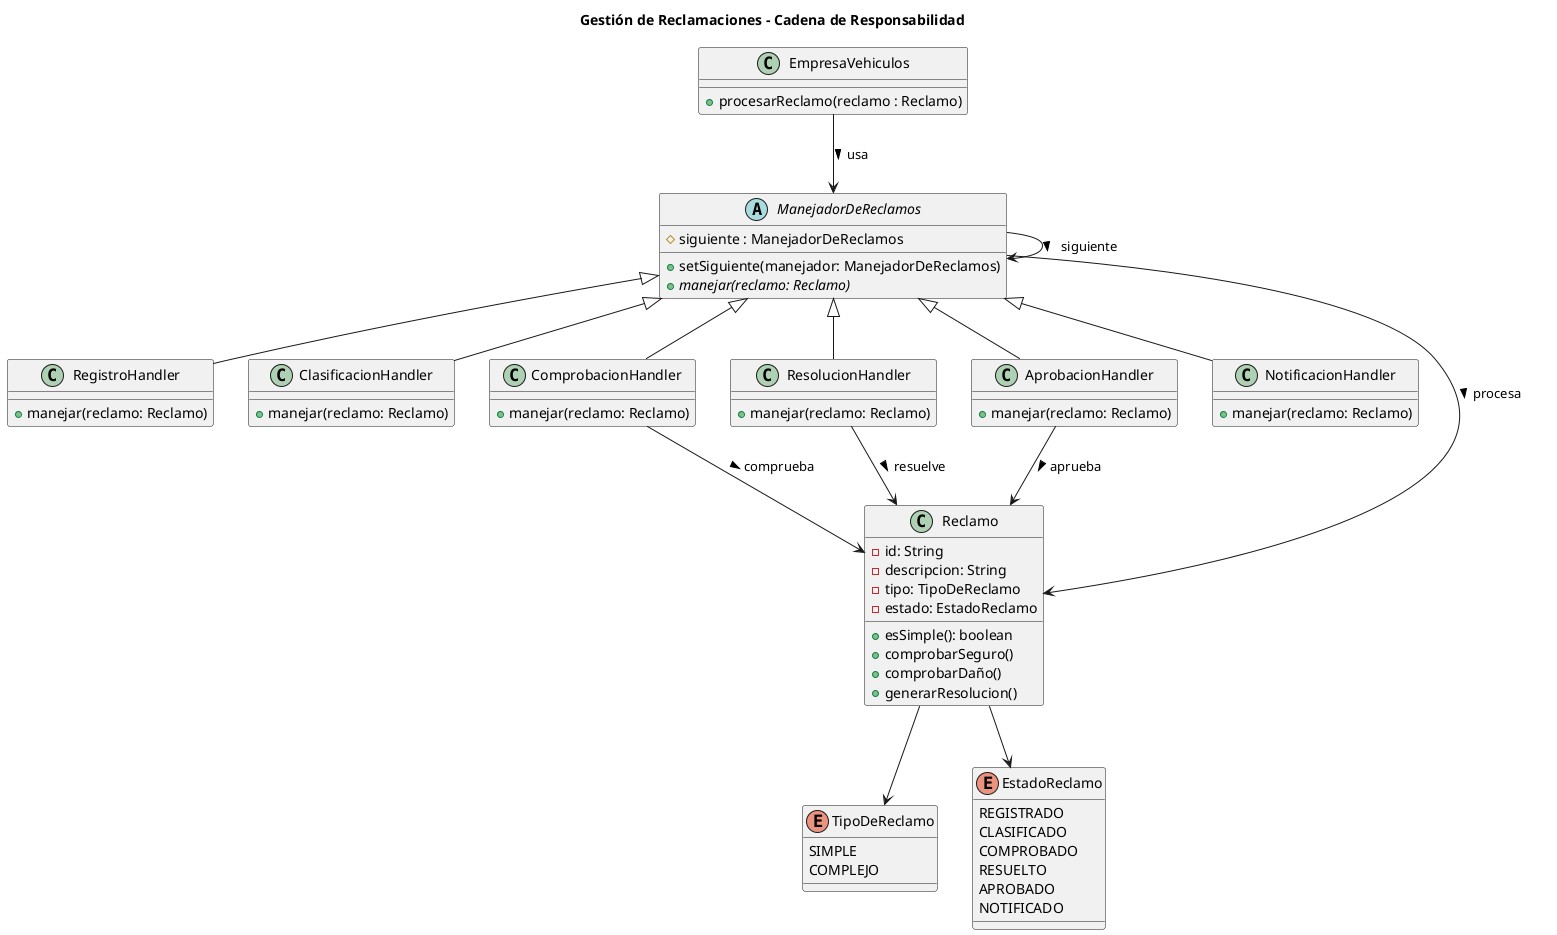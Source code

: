 @startuml
title Gestión de Reclamaciones - Cadena de Responsabilidad

class EmpresaVehiculos {
    + procesarReclamo(reclamo : Reclamo)
}

abstract class ManejadorDeReclamos {
    # siguiente : ManejadorDeReclamos
    + setSiguiente(manejador: ManejadorDeReclamos)
    + {abstract} manejar(reclamo: Reclamo)
}

class RegistroHandler {
    + manejar(reclamo: Reclamo)
}

class ClasificacionHandler {
    + manejar(reclamo: Reclamo)
}

class ComprobacionHandler {
    + manejar(reclamo: Reclamo)
}

class ResolucionHandler {
    + manejar(reclamo: Reclamo)
}

class AprobacionHandler {
    + manejar(reclamo: Reclamo)
}

class NotificacionHandler {
    + manejar(reclamo: Reclamo)
}

class Reclamo {
    - id: String
    - descripcion: String
    - tipo: TipoDeReclamo
    - estado: EstadoReclamo
    + esSimple(): boolean
    + comprobarSeguro()
    + comprobarDaño()
    + generarResolucion()
}

enum TipoDeReclamo {
    SIMPLE
    COMPLEJO
}

enum EstadoReclamo {
    REGISTRADO
    CLASIFICADO
    COMPROBADO
    RESUELTO
    APROBADO
    NOTIFICADO
}

' Relaciones correctas
EmpresaVehiculos --> ManejadorDeReclamos : usa >
ManejadorDeReclamos <|-- RegistroHandler
ManejadorDeReclamos <|-- ClasificacionHandler
ManejadorDeReclamos <|-- ComprobacionHandler
ManejadorDeReclamos <|-- ResolucionHandler
ManejadorDeReclamos <|-- AprobacionHandler
ManejadorDeReclamos <|-- NotificacionHandler
ManejadorDeReclamos --> ManejadorDeReclamos : siguiente >

' Conexión con Reclamo
ManejadorDeReclamos --> Reclamo : procesa >
ComprobacionHandler --> Reclamo : comprueba >
ResolucionHandler --> Reclamo : resuelve >
AprobacionHandler --> Reclamo : aprueba >

' Enums
Reclamo --> TipoDeReclamo
Reclamo --> EstadoReclamo

@enduml